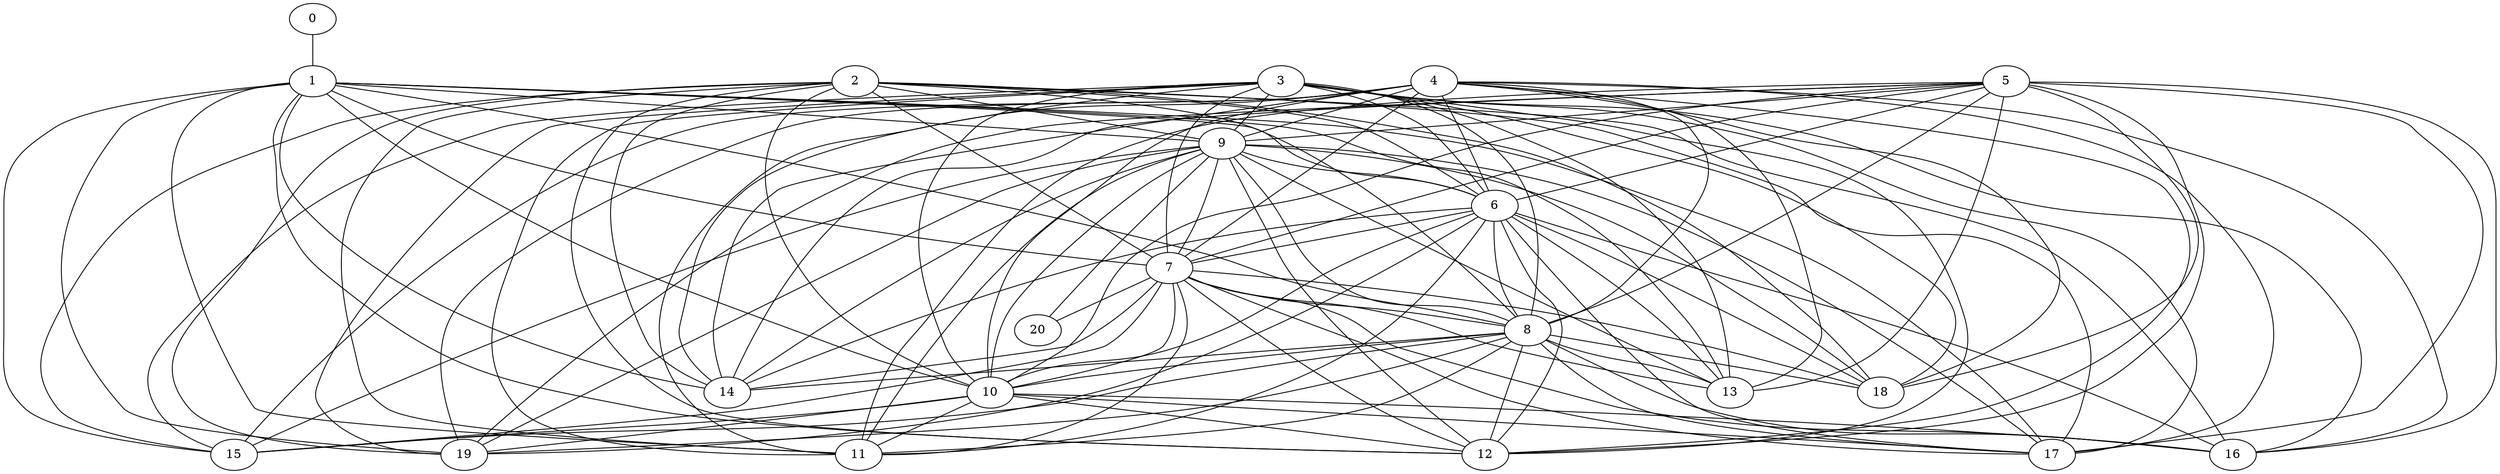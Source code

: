 graph G {
0;
1;
2;
3;
4;
5;
6;
7;
8;
9;
10;
11;
12;
13;
14;
15;
16;
17;
18;
19;
20;
1--10 ;
1--11 ;
1--14 ;
1--12 ;
1--15 ;
1--19 ;
1--6 ;
1--7 ;
1--9 ;
1--13 ;
1--8 ;
1--17 ;
9--18 ;
9--13 ;
9--19 ;
9--15 ;
9--17 ;
9--12 ;
9--20 ;
9--14 ;
9--6 ;
9--11 ;
9--10 ;
9--8 ;
9--7 ;
10--16 ;
10--17 ;
10--6 ;
10--11 ;
10--15 ;
10--12 ;
10--19 ;
2--6 ;
2--16 ;
2--9 ;
2--19 ;
2--10 ;
2--15 ;
2--12 ;
2--18 ;
2--8 ;
2--7 ;
2--17 ;
2--14 ;
2--11 ;
6--17 ;
6--16 ;
6--12 ;
6--14 ;
6--13 ;
6--19 ;
6--8 ;
6--18 ;
6--7 ;
6--11 ;
3--8 ;
3--9 ;
3--17 ;
3--16 ;
3--19 ;
3--12 ;
3--18 ;
3--13 ;
3--15 ;
3--11 ;
3--7 ;
3--14 ;
3--6 ;
3--10 ;
7--14 ;
7--16 ;
7--18 ;
7--13 ;
7--20 ;
7--15 ;
7--8 ;
7--11 ;
7--17 ;
7--12 ;
7--10 ;
8--11 ;
8--19 ;
8--17 ;
8--18 ;
8--16 ;
8--12 ;
8--13 ;
8--10 ;
8--14 ;
8--15 ;
4--12 ;
4--19 ;
4--7 ;
4--15 ;
4--13 ;
4--8 ;
4--6 ;
4--16 ;
4--10 ;
4--17 ;
4--11 ;
4--9 ;
4--14 ;
4--18 ;
5--11 ;
5--12 ;
5--10 ;
5--14 ;
5--13 ;
5--18 ;
5--19 ;
5--17 ;
5--7 ;
5--6 ;
5--16 ;
5--9 ;
5--8 ;
0--1 ;
}
